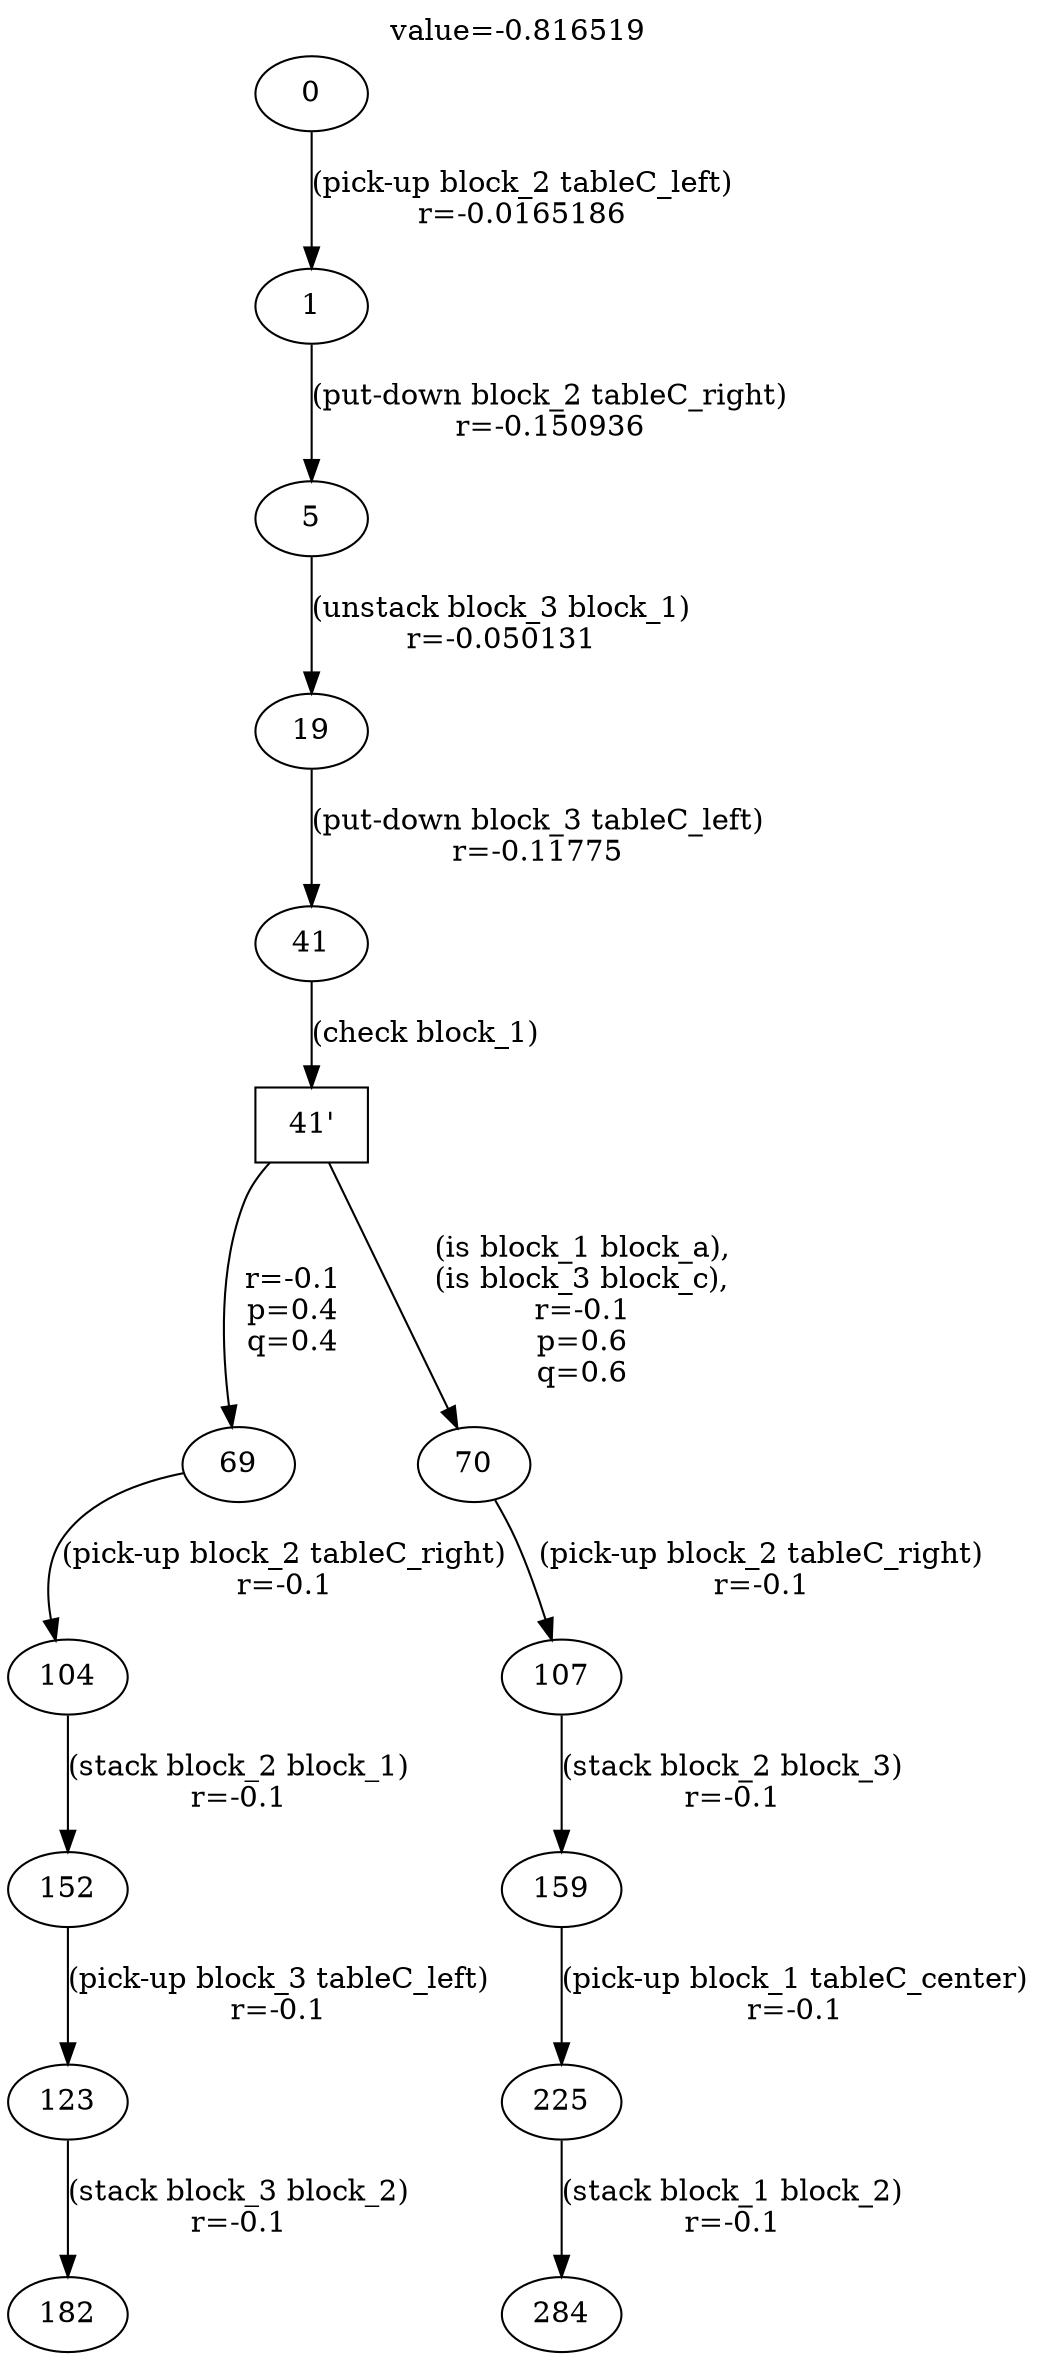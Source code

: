 digraph g{
label="value=-0.816519"
labelloc=top
0->1 [ label="(pick-up block_2 tableC_left)
r=-0.0165186" ];
1->5 [ label="(put-down block_2 tableC_right)
r=-0.150936" ];
5->19 [ label="(unstack block_3 block_1)
r=-0.050131" ];
19->41 [ label="(put-down block_3 tableC_left)
r=-0.11775" ];
"41'" [ shape=box ] ;
41->"41'" [ label="(check block_1)" ];
"41'"->69 [ label="
r=-0.1
p=0.4
q=0.4" ];
69->104 [ label="(pick-up block_2 tableC_right)
r=-0.1" ];
104->152 [ label="(stack block_2 block_1)
r=-0.1" ];
152->123 [ label="(pick-up block_3 tableC_left)
r=-0.1" ];
123->182 [ label="(stack block_3 block_2)
r=-0.1" ];
"41'"->70 [ label="
(is block_1 block_a),
(is block_3 block_c),
r=-0.1
p=0.6
q=0.6" ];
70->107 [ label="(pick-up block_2 tableC_right)
r=-0.1" ];
107->159 [ label="(stack block_2 block_3)
r=-0.1" ];
159->225 [ label="(pick-up block_1 tableC_center)
r=-0.1" ];
225->284 [ label="(stack block_1 block_2)
r=-0.1" ];
}
